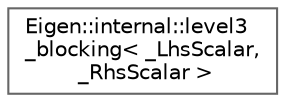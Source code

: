 digraph "Graphical Class Hierarchy"
{
 // LATEX_PDF_SIZE
  bgcolor="transparent";
  edge [fontname=Helvetica,fontsize=10,labelfontname=Helvetica,labelfontsize=10];
  node [fontname=Helvetica,fontsize=10,shape=box,height=0.2,width=0.4];
  rankdir="LR";
  Node0 [id="Node000000",label="Eigen::internal::level3\l_blocking\< _LhsScalar,\l _RhsScalar \>",height=0.2,width=0.4,color="grey40", fillcolor="white", style="filled",URL="$classEigen_1_1internal_1_1level3__blocking.html",tooltip=" "];
}
